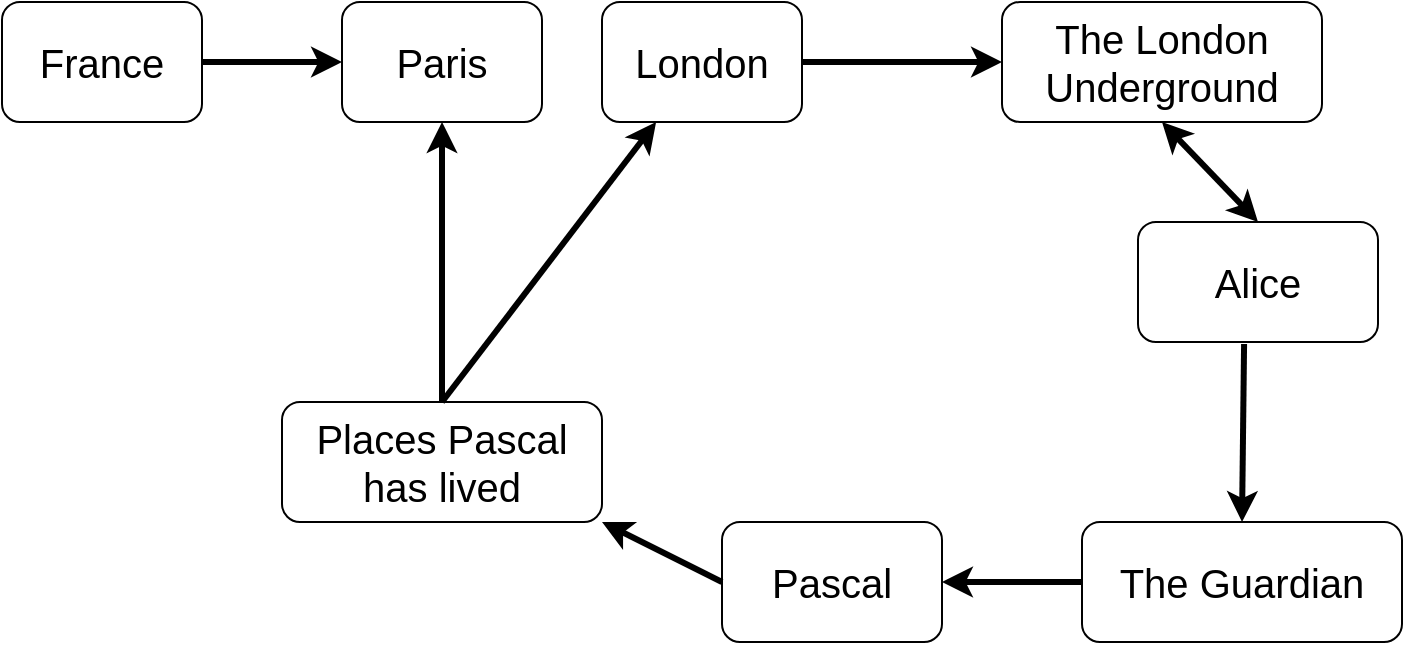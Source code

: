 <mxfile version="13.5.3" type="device"><diagram id="o0IPEV_c9MXbbMxr_3yf" name="Page-1"><mxGraphModel dx="1620" dy="525" grid="1" gridSize="10" guides="1" tooltips="1" connect="1" arrows="1" fold="1" page="1" pageScale="1" pageWidth="827" pageHeight="1169" math="0" shadow="0"><root><mxCell id="0"/><mxCell id="1" parent="0"/><mxCell id="-3yFmGxG_BWylaHz5d3D-1" value="&lt;font style=&quot;font-size: 20px&quot;&gt;London&lt;/font&gt;" style="rounded=1;whiteSpace=wrap;html=1;" vertex="1" parent="1"><mxGeometry x="140" y="110" width="100" height="60" as="geometry"/></mxCell><mxCell id="-3yFmGxG_BWylaHz5d3D-2" value="&lt;font style=&quot;font-size: 20px&quot;&gt;The London Underground&lt;/font&gt;" style="rounded=1;whiteSpace=wrap;html=1;" vertex="1" parent="1"><mxGeometry x="340" y="110" width="160" height="60" as="geometry"/></mxCell><mxCell id="-3yFmGxG_BWylaHz5d3D-3" value="&lt;font style=&quot;font-size: 20px&quot;&gt;Alice&lt;/font&gt;" style="rounded=1;whiteSpace=wrap;html=1;" vertex="1" parent="1"><mxGeometry x="408" y="220" width="120" height="60" as="geometry"/></mxCell><mxCell id="-3yFmGxG_BWylaHz5d3D-4" value="&lt;font style=&quot;font-size: 20px&quot;&gt;The Guardian&lt;/font&gt;" style="rounded=1;whiteSpace=wrap;html=1;" vertex="1" parent="1"><mxGeometry x="380" y="370" width="160" height="60" as="geometry"/></mxCell><mxCell id="-3yFmGxG_BWylaHz5d3D-5" value="&lt;font style=&quot;font-size: 20px&quot;&gt;Pascal&lt;/font&gt;" style="rounded=1;whiteSpace=wrap;html=1;" vertex="1" parent="1"><mxGeometry x="200" y="370" width="110" height="60" as="geometry"/></mxCell><mxCell id="-3yFmGxG_BWylaHz5d3D-6" value="&lt;font style=&quot;font-size: 20px&quot;&gt;Places Pascal has lived&lt;/font&gt;" style="rounded=1;whiteSpace=wrap;html=1;" vertex="1" parent="1"><mxGeometry x="-20" y="310" width="160" height="60" as="geometry"/></mxCell><mxCell id="-3yFmGxG_BWylaHz5d3D-7" value="" style="endArrow=classic;html=1;exitX=1;exitY=0.5;exitDx=0;exitDy=0;entryX=0;entryY=0.5;entryDx=0;entryDy=0;strokeWidth=3;" edge="1" parent="1" source="-3yFmGxG_BWylaHz5d3D-1" target="-3yFmGxG_BWylaHz5d3D-2"><mxGeometry width="50" height="50" relative="1" as="geometry"><mxPoint x="260" y="150" as="sourcePoint"/><mxPoint x="310" y="100" as="targetPoint"/></mxGeometry></mxCell><mxCell id="-3yFmGxG_BWylaHz5d3D-8" value="" style="endArrow=classic;html=1;exitX=0.442;exitY=1.017;exitDx=0;exitDy=0;entryX=0.5;entryY=0;entryDx=0;entryDy=0;strokeWidth=3;exitPerimeter=0;" edge="1" parent="1" source="-3yFmGxG_BWylaHz5d3D-3" target="-3yFmGxG_BWylaHz5d3D-4"><mxGeometry width="50" height="50" relative="1" as="geometry"><mxPoint x="250" y="150" as="sourcePoint"/><mxPoint x="350" y="150" as="targetPoint"/></mxGeometry></mxCell><mxCell id="-3yFmGxG_BWylaHz5d3D-9" value="" style="endArrow=classic;startArrow=classic;html=1;strokeWidth=3;entryX=0.5;entryY=1;entryDx=0;entryDy=0;exitX=0.5;exitY=0;exitDx=0;exitDy=0;" edge="1" parent="1" source="-3yFmGxG_BWylaHz5d3D-3" target="-3yFmGxG_BWylaHz5d3D-2"><mxGeometry width="50" height="50" relative="1" as="geometry"><mxPoint x="230" y="330" as="sourcePoint"/><mxPoint x="280" y="280" as="targetPoint"/></mxGeometry></mxCell><mxCell id="-3yFmGxG_BWylaHz5d3D-10" value="" style="endArrow=classic;html=1;exitX=0;exitY=0.5;exitDx=0;exitDy=0;entryX=1;entryY=0.5;entryDx=0;entryDy=0;strokeWidth=3;" edge="1" parent="1" source="-3yFmGxG_BWylaHz5d3D-4" target="-3yFmGxG_BWylaHz5d3D-5"><mxGeometry width="50" height="50" relative="1" as="geometry"><mxPoint x="477.04" y="291.02" as="sourcePoint"/><mxPoint x="464" y="360" as="targetPoint"/></mxGeometry></mxCell><mxCell id="-3yFmGxG_BWylaHz5d3D-11" value="" style="endArrow=classic;html=1;exitX=0;exitY=0.5;exitDx=0;exitDy=0;entryX=1;entryY=1;entryDx=0;entryDy=0;strokeWidth=3;" edge="1" parent="1" source="-3yFmGxG_BWylaHz5d3D-5" target="-3yFmGxG_BWylaHz5d3D-6"><mxGeometry width="50" height="50" relative="1" as="geometry"><mxPoint x="220" y="370" as="sourcePoint"/><mxPoint x="160" y="390" as="targetPoint"/></mxGeometry></mxCell><mxCell id="-3yFmGxG_BWylaHz5d3D-12" value="" style="endArrow=classic;html=1;exitX=0.5;exitY=0;exitDx=0;exitDy=0;strokeWidth=3;" edge="1" parent="1" source="-3yFmGxG_BWylaHz5d3D-6" target="-3yFmGxG_BWylaHz5d3D-1"><mxGeometry width="50" height="50" relative="1" as="geometry"><mxPoint x="220" y="430" as="sourcePoint"/><mxPoint x="150" y="380" as="targetPoint"/></mxGeometry></mxCell><mxCell id="-3yFmGxG_BWylaHz5d3D-13" value="&lt;font style=&quot;font-size: 20px&quot;&gt;Paris&lt;/font&gt;" style="rounded=1;whiteSpace=wrap;html=1;" vertex="1" parent="1"><mxGeometry x="10" y="110" width="100" height="60" as="geometry"/></mxCell><mxCell id="-3yFmGxG_BWylaHz5d3D-14" value="" style="endArrow=classic;html=1;exitX=0.5;exitY=0;exitDx=0;exitDy=0;strokeWidth=3;entryX=0.5;entryY=1;entryDx=0;entryDy=0;" edge="1" parent="1" source="-3yFmGxG_BWylaHz5d3D-6" target="-3yFmGxG_BWylaHz5d3D-13"><mxGeometry width="50" height="50" relative="1" as="geometry"><mxPoint x="70" y="320" as="sourcePoint"/><mxPoint x="177.059" y="180" as="targetPoint"/></mxGeometry></mxCell><mxCell id="-3yFmGxG_BWylaHz5d3D-15" value="&lt;font style=&quot;font-size: 20px&quot;&gt;France&lt;/font&gt;" style="rounded=1;whiteSpace=wrap;html=1;" vertex="1" parent="1"><mxGeometry x="-160" y="110" width="100" height="60" as="geometry"/></mxCell><mxCell id="-3yFmGxG_BWylaHz5d3D-16" value="" style="endArrow=classic;html=1;exitX=1;exitY=0.5;exitDx=0;exitDy=0;strokeWidth=3;entryX=0;entryY=0.5;entryDx=0;entryDy=0;" edge="1" parent="1" source="-3yFmGxG_BWylaHz5d3D-15" target="-3yFmGxG_BWylaHz5d3D-13"><mxGeometry width="50" height="50" relative="1" as="geometry"><mxPoint x="477.04" y="291.02" as="sourcePoint"/><mxPoint x="220" y="260" as="targetPoint"/></mxGeometry></mxCell></root></mxGraphModel></diagram></mxfile>